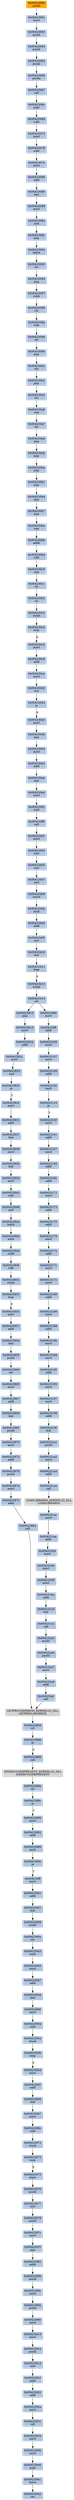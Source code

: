 strict digraph G {
	graph [bgcolor=transparent,
		name=G
	];
	node [color=lightsteelblue,
		fillcolor=lightsteelblue,
		shape=rectangle,
		style=filled
	];
	"0x004238ff"	[label="0x004238ff
movl"];
	"0x00423901"	[label="0x00423901
addl"];
	"0x004238ff" -> "0x00423901"	[color="#000000"];
	"0x0042394d"	[label="0x0042394d
leal"];
	"0x0042394f"	[label="0x0042394f
movl"];
	"0x0042394d" -> "0x0042394f"	[color="#000000"];
	"0x00423837"	[label="0x00423837
leal"];
	"0x00423839"	[label="0x00423839
movl"];
	"0x00423837" -> "0x00423839"	[color="#000000"];
	"0x0042387a"	[label="0x0042387a
movl"];
	"0x0042387c"	[label="0x0042387c
addl"];
	"0x0042387a" -> "0x0042387c"	[color="#000000"];
	"0x00423080"	[label="0x00423080
addl"];
	"0x00423086"	[label="0x00423086
leal"];
	"0x00423080" -> "0x00423086"	[color="#000000"];
	"0x00423976"	[label="0x00423976
pushl"];
	"0x00423977"	[label="0x00423977
xorl"];
	"0x00423976" -> "0x00423977"	[color="#000000"];
	"0x00423195"	[label="0x00423195
movl"];
	"0x00423197"	[label="0x00423197
movl"];
	"0x00423195" -> "0x00423197"	[color="#000000"];
	"0x0042317a"	[label="0x0042317a
addl"];
	"0x0042317c"	[label="0x0042317c
movl"];
	"0x0042317a" -> "0x0042317c"	[color="#000000"];
	"0x00423064"	[label="0x00423064
pushl"];
	"0x00423065"	[label="0x00423065
pushl"];
	"0x00423064" -> "0x00423065"	[color="#000000"];
	"0x00423870"	[label="0x00423870
movl"];
	"0x00423872"	[label="0x00423872
addl"];
	"0x00423870" -> "0x00423872"	[color="#000000"];
	"0x004230a2"	[label="0x004230a2
jmp"];
	"0x004230a5"	[label="0x004230a5
stc"];
	"0x004230a2" -> "0x004230a5"	[color="#000000"];
	"0x0042391a"	[label="0x0042391a
pushl"];
	"0x0042391d"	[label="0x0042391d
xorl"];
	"0x0042391a" -> "0x0042391d"	[color="#000000"];
	"0x0042306c"	[label="0x0042306c
popl"];
	"0x0042306d"	[label="0x0042306d
subl"];
	"0x0042306c" -> "0x0042306d"	[color="#000000"];
	"0x0042384f"	[label="0x0042384f
rolb"];
	"0x00423852"	[label="0x00423852
stosb"];
	"0x0042384f" -> "0x00423852"	[color="#000000"];
	"0x0042397f"	[label="0x0042397f
jmp"];
	"0x00423982"	[label="0x00423982
addb"];
	"0x0042397f" -> "0x00423982"	[color="#000000"];
	"0x00423947"	[label="0x00423947
addl"];
	"0x00423947" -> "0x0042394d"	[color="#000000"];
	"0x004231c2"	[label="0x004231c2
call"];
	"0x004232a5"	[label="0x004232a5
pushl"];
	"0x004231c2" -> "0x004232a5"	[color="#000000"];
	"0x00423105"	[label="0x00423105
movl"];
	"0x00423107"	[label="0x00423107
movl"];
	"0x00423105" -> "0x00423107"	[color="#000000"];
	"0x004230c6"	[label="0x004230c6
movl"];
	"0x004230c8"	[label="0x004230c8
addl"];
	"0x004230c6" -> "0x004230c8"	[color="#000000"];
	"0x00423078"	[label="0x00423078
subl"];
	"0x0042307e"	[label="0x0042307e
movl"];
	"0x00423078" -> "0x0042307e"	[color="#000000"];
	"0x004231a4"	[label="0x004231a4
addl"];
	"0x004231aa"	[label="0x004231aa
call"];
	"0x004231a4" -> "0x004231aa"	[color="#000000"];
	"0x00423888"	[label="0x00423888
call"];
	ISDEBUGGERPRESENT_KERNEL32_DLL	[color=lightgrey,
		fillcolor=lightgrey,
		label="ISDEBUGGERPRESENT_KERNEL32_DLL
ISDEBUGGERPRESENT"];
	"0x00423888" -> ISDEBUGGERPRESENT_KERNEL32_DLL	[color="#000000"];
	"0x0042393b"	[label="0x0042393b
movl"];
	"0x00423940"	[label="0x00423940
popl"];
	"0x0042393b" -> "0x00423940"	[color="#000000"];
	"0x00423413"	[label="0x00423413
xchgl"];
	"0x00423414"	[label="0x00423414
ret"];
	"0x00423413" -> "0x00423414"	[color="#000000"];
	"0x004230bb"	[label="0x004230bb
addb"];
	"0x004230bd"	[label="0x004230bd
rolb"];
	"0x004230bb" -> "0x004230bd"	[color="#000000"];
	"0x0042390b"	[label="0x0042390b
pushl"];
	"0x00423982" -> "0x0042390b"	[color="#000000"];
	"0x0042307e" -> "0x00423080"	[color="#000000"];
	"0x0042340b"	[label="0x0042340b
mull"];
	"0x0042340d"	[label="0x0042340d
addl"];
	"0x0042340b" -> "0x0042340d"	[color="#000000"];
	"0x0042386f"	[label="0x0042386f
pushl"];
	"0x0042386f" -> "0x00423870"	[color="#000000"];
	"0x0042381b"	[label="0x0042381b
addl"];
	"0x00423821"	[label="0x00423821
movl"];
	"0x0042381b" -> "0x00423821"	[color="#000000"];
	"0x0042383b"	[label="0x0042383b
leal"];
	"0x0042383d"	[label="0x0042383d
movl"];
	"0x0042383b" -> "0x0042383d"	[color="#000000"];
	"0x004231b6"	[label="0x004231b6
movl"];
	"0x004231b8"	[label="0x004231b8
movl"];
	"0x004231b6" -> "0x004231b8"	[color="#000000"];
	"0x00423169"	[label="0x00423169
addl"];
	"0x0042316c"	[label="0x0042316c
addl"];
	"0x00423169" -> "0x0042316c"	[color="#000000"];
	"0x00423825"	[label="0x00423825
je"];
	"0x0042382f"	[label="0x0042382f
movl"];
	"0x00423825" -> "0x0042382f"	[color="#000000",
		label=T];
	"0x00423099"	[label="0x00423099
clc"];
	"0x0042309a"	[label="0x0042309a
rolb"];
	"0x00423099" -> "0x0042309a"	[color="#000000"];
	"0x004232af"	[label="0x004232af
call"];
	GETPROCADDRESS_KERNEL32_DLL	[color=lightgrey,
		fillcolor=lightgrey,
		label="GETPROCADDRESS_KERNEL32_DLL
GETPROCADDRESS"];
	"0x004232af" -> GETPROCADDRESS_KERNEL32_DLL	[color="#000000"];
	"0x00423855"	[label="0x00423855
movl"];
	"0x00423857"	[label="0x00423857
addl"];
	"0x00423855" -> "0x00423857"	[color="#000000"];
	"0x004230c0"	[label="0x004230c0
nop"];
	"0x004230c1"	[label="0x004230c1
clc"];
	"0x004230c0" -> "0x004230c1"	[color="#000000"];
	"0x00423815"	[label="0x00423815
jmp"];
	"0x00423819"	[label="0x00423819
movl"];
	"0x00423815" -> "0x00423819"	[color="#000000"];
	"0x0042388c"	[label="0x0042388c
je"];
	"0x00423890"	[label="0x00423890
movl"];
	"0x0042388c" -> "0x00423890"	[color="#000000",
		label=T];
	"0x00423161"	[label="0x00423161
addl"];
	"0x00423167"	[label="0x00423167
movl"];
	"0x00423161" -> "0x00423167"	[color="#000000"];
	"0x004230c2"	[label="0x004230c2
clc"];
	"0x004230c1" -> "0x004230c2"	[color="#000000"];
	"0x00423407"	[label="0x00423407
xorl"];
	"0x00423409"	[label="0x00423409
movb"];
	"0x00423407" -> "0x00423409"	[color="#000000"];
	"0x00423941"	[label="0x00423941
leave"];
	"0x00423942"	[label="0x00423942
ret"];
	"0x00423941" -> "0x00423942"	[color="#000000"];
	"0x0042385f"	[label="0x0042385f
pushl"];
	"0x00423860"	[label="0x00423860
ret"];
	"0x0042385f" -> "0x00423860"	[color="#000000"];
	"0x0042397c"	[label="0x0042397c
movl"];
	"0x0042397c" -> "0x0042397f"	[color="#000000"];
	"0x004230fd"	[label="0x004230fd
movl"];
	"0x004230ff"	[label="0x004230ff
addl"];
	"0x004230fd" -> "0x004230ff"	[color="#000000"];
	"0x00423199"	[label="0x00423199
addl"];
	"0x00423197" -> "0x00423199"	[color="#000000"];
	"0x0042395a"	[label="0x0042395a
stosb"];
	"0x0042395b"	[label="0x0042395b
loop"];
	"0x0042395a" -> "0x0042395b"	[color="#000000"];
	"0x0042385d"	[label="0x0042385d
leal"];
	"0x00423857" -> "0x0042385d"	[color="#000000"];
	"0x00423180"	[label="0x00423180
addl"];
	"0x00423186"	[label="0x00423186
movl"];
	"0x00423180" -> "0x00423186"	[color="#000000"];
	"0x00423907"	[label="0x00423907
leal"];
	"0x00423909"	[label="0x00423909
pushl"];
	"0x00423907" -> "0x00423909"	[color="#000000"];
	"0x0042318f"	[label="0x0042318f
addl"];
	"0x0042318f" -> "0x00423195"	[color="#000000"];
	LOADLIBRARYA_KERNEL32_DLL	[color=lightgrey,
		fillcolor=lightgrey,
		label="LOADLIBRARYA_KERNEL32_DLL
LOADLIBRARYA"];
	"0x004231ac"	[label="0x004231ac
movl"];
	LOADLIBRARYA_KERNEL32_DLL -> "0x004231ac"	[color="#000000"];
	"0x004230f8"	[label="0x004230f8
call"];
	"0x00423401"	[label="0x00423401
movl"];
	"0x004230f8" -> "0x00423401"	[color="#000000"];
	"0x004230e5"	[label="0x004230e5
addl"];
	"0x004230eb"	[label="0x004230eb
leal"];
	"0x004230e5" -> "0x004230eb"	[color="#000000"];
	"0x004230a7"	[label="0x004230a7
stc"];
	"0x004230a8"	[label="0x004230a8
jmp"];
	"0x004230a7" -> "0x004230a8"	[color="#000000"];
	"0x00423414" -> "0x00423815"	[color="#000000"];
	"0x00423414" -> "0x004230fd"	[color="#000000"];
	"0x00423973"	[label="0x00423973
loop"];
	"0x00423975"	[label="0x00423975
popa"];
	"0x00423973" -> "0x00423975"	[color="#000000",
		label=F];
	"0x00423411"	[label="0x00423411
loop"];
	"0x00423411" -> "0x00423413"	[color="#000000",
		label=F];
	"0x004230ce"	[label="0x004230ce
movl"];
	"0x004230d2"	[label="0x004230d2
incl"];
	"0x004230ce" -> "0x004230d2"	[color="#000000"];
	"0x00423073"	[label="0x00423073
movl"];
	"0x0042306d" -> "0x00423073"	[color="#000000"];
	"0x00423892"	[label="0x00423892
addl"];
	"0x00423898"	[label="0x00423898
testl"];
	"0x00423892" -> "0x00423898"	[color="#000000"];
	"0x004230ed"	[label="0x004230ed
movl"];
	"0x004230eb" -> "0x004230ed"	[color="#000000"];
	"0x00423865"	[label="0x00423865
movl"];
	"0x00423867"	[label="0x00423867
addl"];
	"0x00423865" -> "0x00423867"	[color="#000000"];
	"0x0042395d"	[label="0x0042395d
movl"];
	"0x0042395b" -> "0x0042395d"	[color="#000000",
		label=F];
	"0x004231a1"	[label="0x004231a1
pushl"];
	"0x004231a2"	[label="0x004231a2
movl"];
	"0x004231a1" -> "0x004231a2"	[color="#000000"];
	"0x004230ab"	[label="0x004230ab
jmp"];
	"0x004230a8" -> "0x004230ab"	[color="#000000"];
	"0x004231ae"	[label="0x004231ae
addl"];
	"0x004231b4"	[label="0x004231b4
movl"];
	"0x004231ae" -> "0x004231b4"	[color="#000000"];
	"0x004230ae"	[label="0x004230ae
jmp"];
	"0x004230ab" -> "0x004230ae"	[color="#000000"];
	"0x0042390a"	[label="0x0042390a
ret"];
	"0x00423909" -> "0x0042390a"	[color="#000000"];
	"0x00423954"	[label="0x00423954
subl"];
	"0x0042394f" -> "0x00423954"	[color="#000000"];
	"0x00423093"	[label="0x00423093
stc"];
	"0x00423094"	[label="0x00423094
jmp"];
	"0x00423093" -> "0x00423094"	[color="#000000"];
	"0x004230a1"	[label="0x004230a1
stc"];
	"0x004230a1" -> "0x004230a2"	[color="#000000"];
	"0x0042392a"	[label="0x0042392a
movl"];
	"0x00423931"	[label="0x00423931
roll"];
	"0x0042392a" -> "0x00423931"	[color="#000000"];
	"0x00423115"	[label="0x00423115
je"];
	"0x0042315f"	[label="0x0042315f
movl"];
	"0x00423115" -> "0x0042315f"	[color="#000000",
		label=T];
	"0x0042384d"	[label="0x0042384d
subb"];
	"0x0042384d" -> "0x0042384f"	[color="#000000"];
	"0x00423188"	[label="0x00423188
addl"];
	"0x00423186" -> "0x00423188"	[color="#000000"];
	"0x00423975" -> "0x00423976"	[color="#000000"];
	"0x004231aa" -> LOADLIBRARYA_KERNEL32_DLL	[color="#000000"];
	"0x0042389e"	[label="0x0042389e
je"];
	"0x00423898" -> "0x0042389e"	[color="#000000"];
	"0x0042388a"	[label="0x0042388a
orl"];
	ISDEBUGGERPRESENT_KERNEL32_DLL -> "0x0042388a"	[color="#000000"];
	"0x0042391f"	[label="0x0042391f
popl"];
	"0x0042391d" -> "0x0042391f"	[color="#000000"];
	"0x00423954" -> "0x0042395a"	[color="#000000"];
	"0x004231a2" -> "0x004231a4"	[color="#000000"];
	"0x00423823"	[label="0x00423823
xorl"];
	"0x00423821" -> "0x00423823"	[color="#000000"];
	"0x004231ba"	[label="0x004231ba
addl"];
	"0x004231b8" -> "0x004231ba"	[color="#000000"];
	"0x00423409" -> "0x0042340b"	[color="#000000"];
	"0x00423097"	[label="0x00423097
subb"];
	"0x00423094" -> "0x00423097"	[color="#000000"];
	"0x00423060"	[color=lightgrey,
		fillcolor=orange,
		label="0x00423060
pushl"];
	"0x00423061"	[label="0x00423061
movl"];
	"0x00423060" -> "0x00423061"	[color="#000000"];
	"0x004230ff" -> "0x00423105"	[color="#000000"];
	"0x00423831"	[label="0x00423831
addl"];
	"0x0042382f" -> "0x00423831"	[color="#000000"];
	"0x004230e3"	[label="0x004230e3
movl"];
	"0x004230e3" -> "0x004230e5"	[color="#000000"];
	"0x00423173"	[label="0x00423173
addl"];
	"0x00423175"	[label="0x00423175
addl"];
	"0x00423173" -> "0x00423175"	[color="#000000"];
	"0x00423063"	[label="0x00423063
pushl"];
	"0x00423063" -> "0x00423064"	[color="#000000"];
	"0x00423842"	[label="0x00423842
subl"];
	"0x0042383d" -> "0x00423842"	[color="#000000"];
	"0x0042340f"	[label="0x0042340f
incl"];
	"0x0042340d" -> "0x0042340f"	[color="#000000"];
	"0x00423073" -> "0x00423078"	[color="#000000"];
	"0x00423088"	[label="0x00423088
movl"];
	"0x00423086" -> "0x00423088"	[color="#000000"];
	"0x00423853"	[label="0x00423853
loop"];
	"0x00423852" -> "0x00423853"	[color="#000000"];
	"0x00423831" -> "0x00423837"	[color="#000000"];
	"0x00423061" -> "0x00423063"	[color="#000000"];
	"0x00423979"	[label="0x00423979
pushl"];
	"0x00423977" -> "0x00423979"	[color="#000000"];
	"0x00423890" -> "0x00423892"	[color="#000000"];
	"0x00423922"	[label="0x00423922
addl"];
	"0x0042391f" -> "0x00423922"	[color="#000000"];
	"0x0042315f" -> "0x00423161"	[color="#000000"];
	"0x004230c3"	[label="0x004230c3
stosb"];
	"0x004230c4"	[label="0x004230c4
loop"];
	"0x004230c3" -> "0x004230c4"	[color="#000000"];
	"0x0042390c"	[label="0x0042390c
movl"];
	"0x0042390e"	[label="0x0042390e
pushl"];
	"0x0042390c" -> "0x0042390e"	[color="#000000"];
	"0x00423922" -> "0x0042392a"	[color="#000000"];
	"0x0042318b"	[label="0x0042318b
movl"];
	"0x0042318d"	[label="0x0042318d
movl"];
	"0x0042318b" -> "0x0042318d"	[color="#000000"];
	"0x004230b1"	[label="0x004230b1
jmp"];
	"0x004230b4"	[label="0x004230b4
jmp"];
	"0x004230b1" -> "0x004230b4"	[color="#000000"];
	"0x0042390f"	[label="0x0042390f
movl"];
	"0x00423913"	[label="0x00423913
movl"];
	"0x0042390f" -> "0x00423913"	[color="#000000"];
	"0x00423878"	[label="0x00423878
pushl"];
	"0x00423872" -> "0x00423878"	[color="#000000"];
	"0x004230c4" -> "0x004230c6"	[color="#000000",
		label=F];
	"0x0042308a"	[label="0x0042308a
xorl"];
	"0x00423088" -> "0x0042308a"	[color="#000000"];
	"0x0042388a" -> "0x0042388c"	[color="#000000"];
	"0x00423913" -> "0x0042391a"	[color="#000000"];
	"0x00423901" -> "0x00423907"	[color="#000000"];
	"0x0042310f"	[label="0x0042310f
testl"];
	"0x0042310f" -> "0x00423115"	[color="#000000"];
	"0x004230a6"	[label="0x004230a6
nop"];
	"0x004230a5" -> "0x004230a6"	[color="#000000"];
	"0x00423839" -> "0x0042383b"	[color="#000000"];
	"0x0042317e"	[label="0x0042317e
movl"];
	"0x0042317c" -> "0x0042317e"	[color="#000000"];
	"0x004230ae" -> "0x004230b1"	[color="#000000"];
	"0x00423934"	[label="0x00423934
movl"];
	"0x00423931" -> "0x00423934"	[color="#000000"];
	"0x00423066"	[label="0x00423066
pusha"];
	"0x00423067"	[label="0x00423067
call"];
	"0x00423066" -> "0x00423067"	[color="#000000"];
	"0x00423967"	[label="0x00423967
movl"];
	"0x0042396c"	[label="0x0042396c
subl"];
	"0x00423967" -> "0x0042396c"	[color="#000000"];
	"0x004230c8" -> "0x004230ce"	[color="#000000"];
	"0x004231c0"	[label="0x004231c0
leal"];
	"0x004231ba" -> "0x004231c0"	[color="#000000"];
	"0x00423167" -> "0x00423169"	[color="#000000"];
	"0x004230d3"	[label="0x004230d3
js"];
	"0x004230d5"	[label="0x004230d5
movl"];
	"0x004230d3" -> "0x004230d5"	[color="#000000",
		label=F];
	"0x004230b7"	[label="0x004230b7
jmp"];
	"0x004230ba"	[label="0x004230ba
nop"];
	"0x004230b7" -> "0x004230ba"	[color="#000000"];
	"0x00423853" -> "0x00423855"	[color="#000000",
		label=F];
	"0x00423410"	[label="0x00423410
incl"];
	"0x00423410" -> "0x00423411"	[color="#000000"];
	"0x004230db"	[label="0x004230db
jmp"];
	"0x004230d5" -> "0x004230db"	[color="#000000"];
	"0x00423943"	[label="0x00423943
xorb"];
	"0x00423945"	[label="0x00423945
movl"];
	"0x00423943" -> "0x00423945"	[color="#000000"];
	"0x004232a6"	[label="0x004232a6
pushl"];
	"0x004232a7"	[label="0x004232a7
movl"];
	"0x004232a6" -> "0x004232a7"	[color="#000000"];
	"0x0042319f"	[label="0x0042319f
leal"];
	"0x0042319f" -> "0x004231a1"	[color="#000000"];
	"0x00423884"	[label="0x00423884
orl"];
	"0x00423886"	[label="0x00423886
je"];
	"0x00423884" -> "0x00423886"	[color="#000000"];
	"0x004232a5" -> "0x004232a6"	[color="#000000"];
	"0x004231b4" -> "0x004231b6"	[color="#000000"];
	"0x00423065" -> "0x00423066"	[color="#000000"];
	"0x0042309e"	[label="0x0042309e
jmp"];
	"0x0042309e" -> "0x004230a1"	[color="#000000"];
	"0x00423819" -> "0x0042381b"	[color="#000000"];
	"0x0042308c"	[label="0x0042308c
jmp"];
	"0x00423092"	[label="0x00423092
lodsb"];
	"0x0042308c" -> "0x00423092"	[color="#000000"];
	"0x00423199" -> "0x0042319f"	[color="#000000"];
	"0x00423178"	[label="0x00423178
movl"];
	"0x00423178" -> "0x0042317a"	[color="#000000"];
	"0x0042386d"	[label="0x0042386d
leal"];
	"0x00423867" -> "0x0042386d"	[color="#000000"];
	"0x004232a9"	[label="0x004232a9
addl"];
	"0x004232a9" -> "0x004232af"	[color="#000000"];
	GETPROCADDRESS_KERNEL32_DLL -> "0x00423884"	[color="#000000"];
	"0x0042309d"	[label="0x0042309d
stc"];
	"0x0042309a" -> "0x0042309d"	[color="#000000"];
	"0x0042390a" -> "0x00423943"	[color="#000000"];
	"0x004230a6" -> "0x004230a7"	[color="#000000"];
	"0x00423848"	[label="0x00423848
xorl"];
	"0x0042384a"	[label="0x0042384a
lodsb"];
	"0x00423848" -> "0x0042384a"	[color="#000000"];
	"0x00423092" -> "0x00423093"	[color="#000000"];
	"0x00423882"	[label="0x00423882
call"];
	"0x00423882" -> GETPROCADDRESS_KERNEL32_DLL	[color="#000000"];
	"0x00423171"	[label="0x00423171
movl"];
	"0x00423171" -> "0x00423173"	[color="#000000"];
	"0x00423878" -> "0x0042387a"	[color="#000000"];
	"0x00423405"	[label="0x00423405
xorl"];
	"0x00423405" -> "0x00423407"	[color="#000000"];
	"0x004230c2" -> "0x004230c3"	[color="#000000"];
	"0x0042384b"	[label="0x0042384b
xorb"];
	"0x0042384b" -> "0x0042384d"	[color="#000000"];
	"0x0042387c" -> "0x00423882"	[color="#000000"];
	"0x00423823" -> "0x00423825"	[color="#000000"];
	"0x0042390e" -> "0x0042390f"	[color="#000000"];
	"0x004232a7" -> "0x004232a9"	[color="#000000"];
	"0x0042389e" -> "0x004238ff"	[color="#000000",
		label=T];
	"0x0042308a" -> "0x0042308c"	[color="#000000"];
	"0x004230f2"	[label="0x004230f2
subl"];
	"0x004230f2" -> "0x004230f8"	[color="#000000"];
	"0x004230db" -> "0x004230e3"	[color="#000000"];
	"0x004231c0" -> "0x004231c2"	[color="#000000"];
	"0x0042386d" -> "0x0042386f"	[color="#000000"];
	"0x00423403"	[label="0x00423403
xorl"];
	"0x00423403" -> "0x00423405"	[color="#000000"];
	"0x00423188" -> "0x0042318b"	[color="#000000"];
	"0x0042395f"	[label="0x0042395f
addl"];
	"0x0042395d" -> "0x0042395f"	[color="#000000"];
	"0x004230b4" -> "0x004230b7"	[color="#000000"];
	"0x00423945" -> "0x00423947"	[color="#000000"];
	"0x0042318d" -> "0x0042318f"	[color="#000000"];
	"0x00423940" -> "0x00423941"	[color="#000000"];
	"0x004230bd" -> "0x004230c0"	[color="#000000"];
	"0x00423934" -> "0x0042393b"	[color="#000000"];
	"0x00423842" -> "0x00423848"	[color="#000000"];
	"0x00423109"	[label="0x00423109
addl"];
	"0x00423107" -> "0x00423109"	[color="#000000"];
	"0x00423965"	[label="0x00423965
leal"];
	"0x00423965" -> "0x00423967"	[color="#000000"];
	"0x0042390b" -> "0x0042390c"	[color="#000000"];
	"0x00423860" -> "0x00423865"	[color="#000000"];
	"0x00423067" -> "0x0042306c"	[color="#000000"];
	"0x00423972"	[label="0x00423972
stosb"];
	"0x0042396c" -> "0x00423972"	[color="#000000"];
	"0x00423972" -> "0x00423973"	[color="#000000"];
	"0x004230ba" -> "0x004230bb"	[color="#000000"];
	"0x0042384a" -> "0x0042384b"	[color="#000000"];
	"0x0042316c" -> "0x00423171"	[color="#000000"];
	"0x00423401" -> "0x00423403"	[color="#000000"];
	"0x0042385d" -> "0x0042385f"	[color="#000000"];
	"0x0042340f" -> "0x00423410"	[color="#000000"];
	"0x004230d2" -> "0x004230d3"	[color="#000000"];
	"0x00423097" -> "0x00423099"	[color="#000000"];
	"0x00423979" -> "0x0042397c"	[color="#000000"];
	"0x00423886" -> "0x00423888"	[color="#000000",
		label=F];
	"0x0042395f" -> "0x00423965"	[color="#000000"];
	"0x00423175" -> "0x00423178"	[color="#000000"];
	"0x00423109" -> "0x0042310f"	[color="#000000"];
	"0x004231ac" -> "0x004231ae"	[color="#000000"];
	"0x0042309d" -> "0x0042309e"	[color="#000000"];
	"0x004230ed" -> "0x004230f2"	[color="#000000"];
	"0x0042317e" -> "0x00423180"	[color="#000000"];
}
